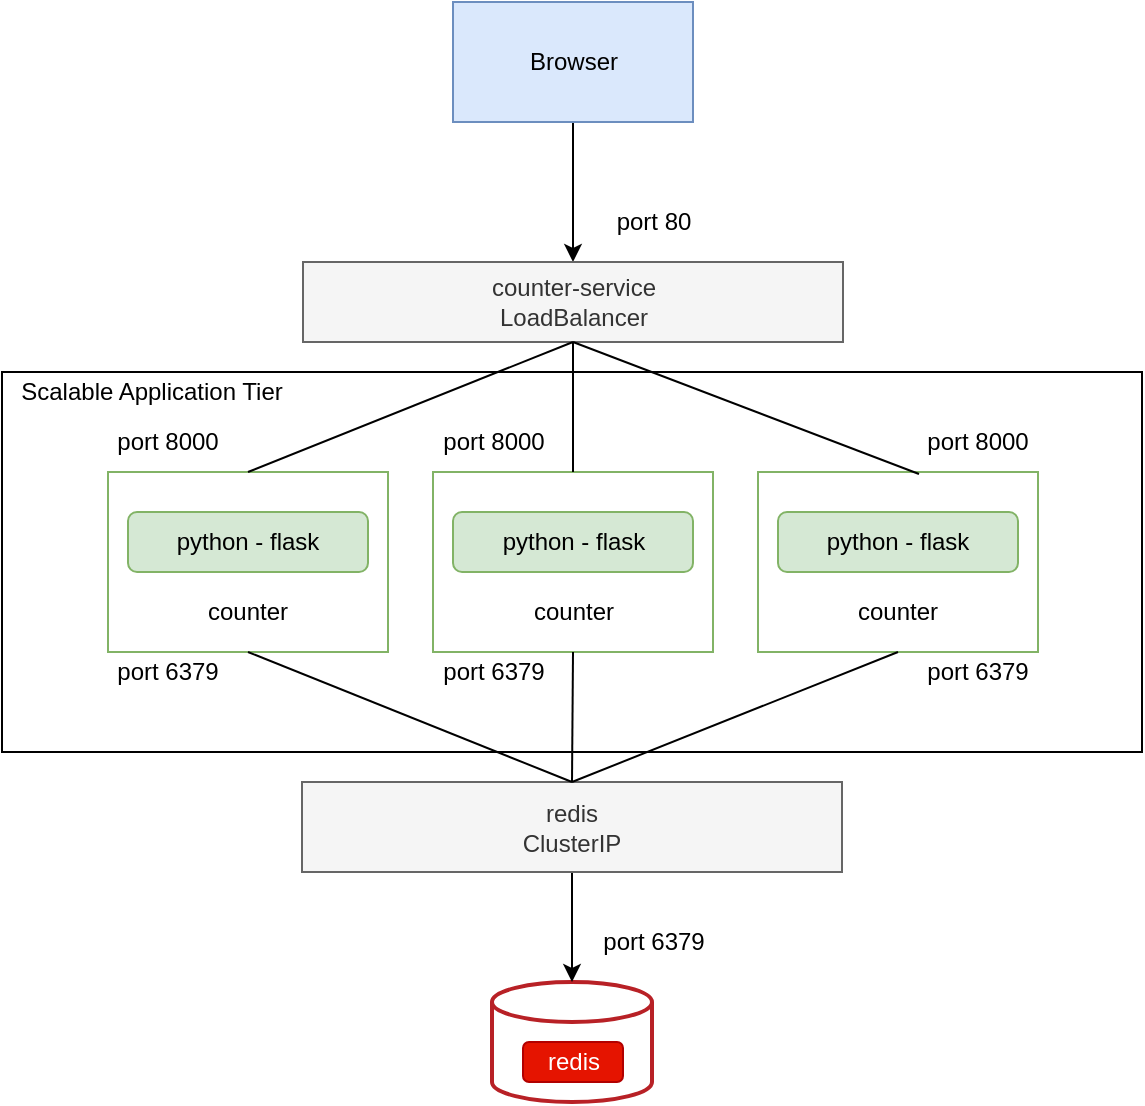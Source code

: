 <mxfile version="13.6.4" type="device"><diagram id="G070Bv82EiWJm7tMa4UZ" name="Page-1"><mxGraphModel dx="2066" dy="1131" grid="1" gridSize="10" guides="1" tooltips="1" connect="1" arrows="1" fold="1" page="1" pageScale="1" pageWidth="850" pageHeight="1100" math="0" shadow="0"><root><mxCell id="0"/><mxCell id="1" parent="0"/><mxCell id="YCcMfSdt2vV-jGgPC4cz-33" value="" style="rounded=0;whiteSpace=wrap;html=1;" vertex="1" parent="1"><mxGeometry x="140" y="460" width="570" height="190" as="geometry"/></mxCell><mxCell id="YCcMfSdt2vV-jGgPC4cz-1" value="" style="rounded=0;whiteSpace=wrap;html=1;strokeColor=#82b366;fillColor=none;" vertex="1" parent="1"><mxGeometry x="193" y="510" width="140" height="90" as="geometry"/></mxCell><mxCell id="YCcMfSdt2vV-jGgPC4cz-2" value="python - flask" style="rounded=1;whiteSpace=wrap;html=1;fillColor=#d5e8d4;strokeColor=#82b366;" vertex="1" parent="1"><mxGeometry x="203" y="530" width="120" height="30" as="geometry"/></mxCell><mxCell id="YCcMfSdt2vV-jGgPC4cz-3" value="" style="strokeWidth=2;html=1;shape=mxgraph.flowchart.database;whiteSpace=wrap;fillColor=none;strokeColor=#B82126;" vertex="1" parent="1"><mxGeometry x="385" y="765" width="80" height="60" as="geometry"/></mxCell><mxCell id="YCcMfSdt2vV-jGgPC4cz-4" value="" style="edgeStyle=orthogonalEdgeStyle;rounded=0;orthogonalLoop=1;jettySize=auto;html=1;entryX=0.5;entryY=0;entryDx=0;entryDy=0;entryPerimeter=0;exitX=0.5;exitY=1;exitDx=0;exitDy=0;" edge="1" parent="1" source="YCcMfSdt2vV-jGgPC4cz-25" target="YCcMfSdt2vV-jGgPC4cz-3"><mxGeometry relative="1" as="geometry"><mxPoint x="425.5" y="715" as="sourcePoint"/><mxPoint x="425.5" y="755" as="targetPoint"/></mxGeometry></mxCell><mxCell id="YCcMfSdt2vV-jGgPC4cz-5" value="counter" style="text;html=1;strokeColor=none;fillColor=none;align=center;verticalAlign=middle;whiteSpace=wrap;rounded=0;" vertex="1" parent="1"><mxGeometry x="243" y="570" width="40" height="20" as="geometry"/></mxCell><mxCell id="YCcMfSdt2vV-jGgPC4cz-6" value="redis" style="rounded=1;whiteSpace=wrap;html=1;strokeColor=#B20000;fillColor=#e51400;fontColor=#ffffff;" vertex="1" parent="1"><mxGeometry x="400.5" y="795" width="50" height="20" as="geometry"/></mxCell><mxCell id="YCcMfSdt2vV-jGgPC4cz-7" style="edgeStyle=orthogonalEdgeStyle;rounded=0;orthogonalLoop=1;jettySize=auto;html=1;" edge="1" parent="1" source="YCcMfSdt2vV-jGgPC4cz-8" target="YCcMfSdt2vV-jGgPC4cz-11"><mxGeometry relative="1" as="geometry"/></mxCell><mxCell id="YCcMfSdt2vV-jGgPC4cz-8" value="Browser" style="rounded=0;whiteSpace=wrap;html=1;fillColor=#dae8fc;strokeColor=#6c8ebf;" vertex="1" parent="1"><mxGeometry x="365.5" y="275" width="120" height="60" as="geometry"/></mxCell><mxCell id="YCcMfSdt2vV-jGgPC4cz-9" value="port 80" style="text;html=1;strokeColor=none;fillColor=none;align=center;verticalAlign=middle;whiteSpace=wrap;rounded=0;" vertex="1" parent="1"><mxGeometry x="435.5" y="375" width="60" height="20" as="geometry"/></mxCell><mxCell id="YCcMfSdt2vV-jGgPC4cz-10" value="port 6379" style="text;html=1;strokeColor=none;fillColor=none;align=center;verticalAlign=middle;whiteSpace=wrap;rounded=0;" vertex="1" parent="1"><mxGeometry x="435.5" y="735" width="60" height="20" as="geometry"/></mxCell><mxCell id="YCcMfSdt2vV-jGgPC4cz-11" value="counter-service&lt;br&gt;LoadBalancer" style="rounded=0;whiteSpace=wrap;html=1;fillColor=#f5f5f5;strokeColor=#666666;fontColor=#333333;" vertex="1" parent="1"><mxGeometry x="290.5" y="405" width="270" height="40" as="geometry"/></mxCell><mxCell id="YCcMfSdt2vV-jGgPC4cz-12" value="" style="rounded=0;whiteSpace=wrap;html=1;strokeColor=#82b366;fillColor=none;" vertex="1" parent="1"><mxGeometry x="355.5" y="510" width="140" height="90" as="geometry"/></mxCell><mxCell id="YCcMfSdt2vV-jGgPC4cz-13" value="python - flask" style="rounded=1;whiteSpace=wrap;html=1;fillColor=#d5e8d4;strokeColor=#82b366;" vertex="1" parent="1"><mxGeometry x="365.5" y="530" width="120" height="30" as="geometry"/></mxCell><mxCell id="YCcMfSdt2vV-jGgPC4cz-14" value="counter" style="text;html=1;strokeColor=none;fillColor=none;align=center;verticalAlign=middle;whiteSpace=wrap;rounded=0;" vertex="1" parent="1"><mxGeometry x="405.5" y="570" width="40" height="20" as="geometry"/></mxCell><mxCell id="YCcMfSdt2vV-jGgPC4cz-15" value="" style="rounded=0;whiteSpace=wrap;html=1;strokeColor=#82b366;fillColor=none;" vertex="1" parent="1"><mxGeometry x="518" y="510" width="140" height="90" as="geometry"/></mxCell><mxCell id="YCcMfSdt2vV-jGgPC4cz-16" value="python - flask" style="rounded=1;whiteSpace=wrap;html=1;fillColor=#d5e8d4;strokeColor=#82b366;" vertex="1" parent="1"><mxGeometry x="528" y="530" width="120" height="30" as="geometry"/></mxCell><mxCell id="YCcMfSdt2vV-jGgPC4cz-17" value="counter" style="text;html=1;strokeColor=none;fillColor=none;align=center;verticalAlign=middle;whiteSpace=wrap;rounded=0;" vertex="1" parent="1"><mxGeometry x="568" y="570" width="40" height="20" as="geometry"/></mxCell><mxCell id="YCcMfSdt2vV-jGgPC4cz-18" value="" style="endArrow=none;html=1;entryX=0.5;entryY=1;entryDx=0;entryDy=0;exitX=0.5;exitY=0;exitDx=0;exitDy=0;" edge="1" parent="1" source="YCcMfSdt2vV-jGgPC4cz-1" target="YCcMfSdt2vV-jGgPC4cz-11"><mxGeometry width="50" height="50" relative="1" as="geometry"><mxPoint x="445.5" y="595" as="sourcePoint"/><mxPoint x="495.5" y="545" as="targetPoint"/></mxGeometry></mxCell><mxCell id="YCcMfSdt2vV-jGgPC4cz-19" value="" style="endArrow=none;html=1;entryX=0.5;entryY=1;entryDx=0;entryDy=0;exitX=0.5;exitY=0;exitDx=0;exitDy=0;" edge="1" parent="1" source="YCcMfSdt2vV-jGgPC4cz-12" target="YCcMfSdt2vV-jGgPC4cz-11"><mxGeometry width="50" height="50" relative="1" as="geometry"><mxPoint x="445.5" y="595" as="sourcePoint"/><mxPoint x="495.5" y="545" as="targetPoint"/></mxGeometry></mxCell><mxCell id="YCcMfSdt2vV-jGgPC4cz-20" value="" style="endArrow=none;html=1;exitX=0.575;exitY=0.011;exitDx=0;exitDy=0;exitPerimeter=0;" edge="1" parent="1" source="YCcMfSdt2vV-jGgPC4cz-15"><mxGeometry width="50" height="50" relative="1" as="geometry"><mxPoint x="445.5" y="595" as="sourcePoint"/><mxPoint x="425.5" y="445" as="targetPoint"/></mxGeometry></mxCell><mxCell id="YCcMfSdt2vV-jGgPC4cz-22" value="port 8000" style="text;html=1;strokeColor=none;fillColor=none;align=center;verticalAlign=middle;whiteSpace=wrap;rounded=0;" vertex="1" parent="1"><mxGeometry x="193" y="485" width="60" height="20" as="geometry"/></mxCell><mxCell id="YCcMfSdt2vV-jGgPC4cz-23" value="port 8000" style="text;html=1;strokeColor=none;fillColor=none;align=center;verticalAlign=middle;whiteSpace=wrap;rounded=0;" vertex="1" parent="1"><mxGeometry x="355.5" y="485" width="60" height="20" as="geometry"/></mxCell><mxCell id="YCcMfSdt2vV-jGgPC4cz-24" value="port 8000" style="text;html=1;strokeColor=none;fillColor=none;align=center;verticalAlign=middle;whiteSpace=wrap;rounded=0;" vertex="1" parent="1"><mxGeometry x="598" y="485" width="60" height="20" as="geometry"/></mxCell><mxCell id="YCcMfSdt2vV-jGgPC4cz-25" value="redis&lt;br&gt;ClusterIP" style="rounded=0;whiteSpace=wrap;html=1;fillColor=#f5f5f5;strokeColor=#666666;fontColor=#333333;" vertex="1" parent="1"><mxGeometry x="290" y="665" width="270" height="45" as="geometry"/></mxCell><mxCell id="YCcMfSdt2vV-jGgPC4cz-26" value="" style="endArrow=none;html=1;entryX=0.5;entryY=1;entryDx=0;entryDy=0;exitX=0.5;exitY=0;exitDx=0;exitDy=0;" edge="1" parent="1" source="YCcMfSdt2vV-jGgPC4cz-25" target="YCcMfSdt2vV-jGgPC4cz-1"><mxGeometry width="50" height="50" relative="1" as="geometry"><mxPoint x="445.5" y="595" as="sourcePoint"/><mxPoint x="495.5" y="545" as="targetPoint"/></mxGeometry></mxCell><mxCell id="YCcMfSdt2vV-jGgPC4cz-27" value="" style="endArrow=none;html=1;exitX=0.5;exitY=1;exitDx=0;exitDy=0;entryX=0.5;entryY=0;entryDx=0;entryDy=0;" edge="1" parent="1" source="YCcMfSdt2vV-jGgPC4cz-12" target="YCcMfSdt2vV-jGgPC4cz-25"><mxGeometry width="50" height="50" relative="1" as="geometry"><mxPoint x="445.5" y="595" as="sourcePoint"/><mxPoint x="495.5" y="545" as="targetPoint"/></mxGeometry></mxCell><mxCell id="YCcMfSdt2vV-jGgPC4cz-28" value="" style="endArrow=none;html=1;exitX=0.5;exitY=0;exitDx=0;exitDy=0;entryX=0.5;entryY=1;entryDx=0;entryDy=0;" edge="1" parent="1" source="YCcMfSdt2vV-jGgPC4cz-25" target="YCcMfSdt2vV-jGgPC4cz-15"><mxGeometry width="50" height="50" relative="1" as="geometry"><mxPoint x="445.5" y="595" as="sourcePoint"/><mxPoint x="495.5" y="545" as="targetPoint"/></mxGeometry></mxCell><mxCell id="YCcMfSdt2vV-jGgPC4cz-30" value="port 6379" style="text;html=1;strokeColor=none;fillColor=none;align=center;verticalAlign=middle;whiteSpace=wrap;rounded=0;" vertex="1" parent="1"><mxGeometry x="355.5" y="600" width="60" height="20" as="geometry"/></mxCell><mxCell id="YCcMfSdt2vV-jGgPC4cz-31" value="port 6379" style="text;html=1;strokeColor=none;fillColor=none;align=center;verticalAlign=middle;whiteSpace=wrap;rounded=0;" vertex="1" parent="1"><mxGeometry x="193" y="600" width="60" height="20" as="geometry"/></mxCell><mxCell id="YCcMfSdt2vV-jGgPC4cz-32" value="port 6379" style="text;html=1;strokeColor=none;fillColor=none;align=center;verticalAlign=middle;whiteSpace=wrap;rounded=0;" vertex="1" parent="1"><mxGeometry x="598" y="600" width="60" height="20" as="geometry"/></mxCell><mxCell id="YCcMfSdt2vV-jGgPC4cz-34" value="Scalable Application Tier" style="text;html=1;strokeColor=none;fillColor=none;align=center;verticalAlign=middle;whiteSpace=wrap;rounded=0;" vertex="1" parent="1"><mxGeometry x="140" y="460" width="150" height="20" as="geometry"/></mxCell></root></mxGraphModel></diagram></mxfile>